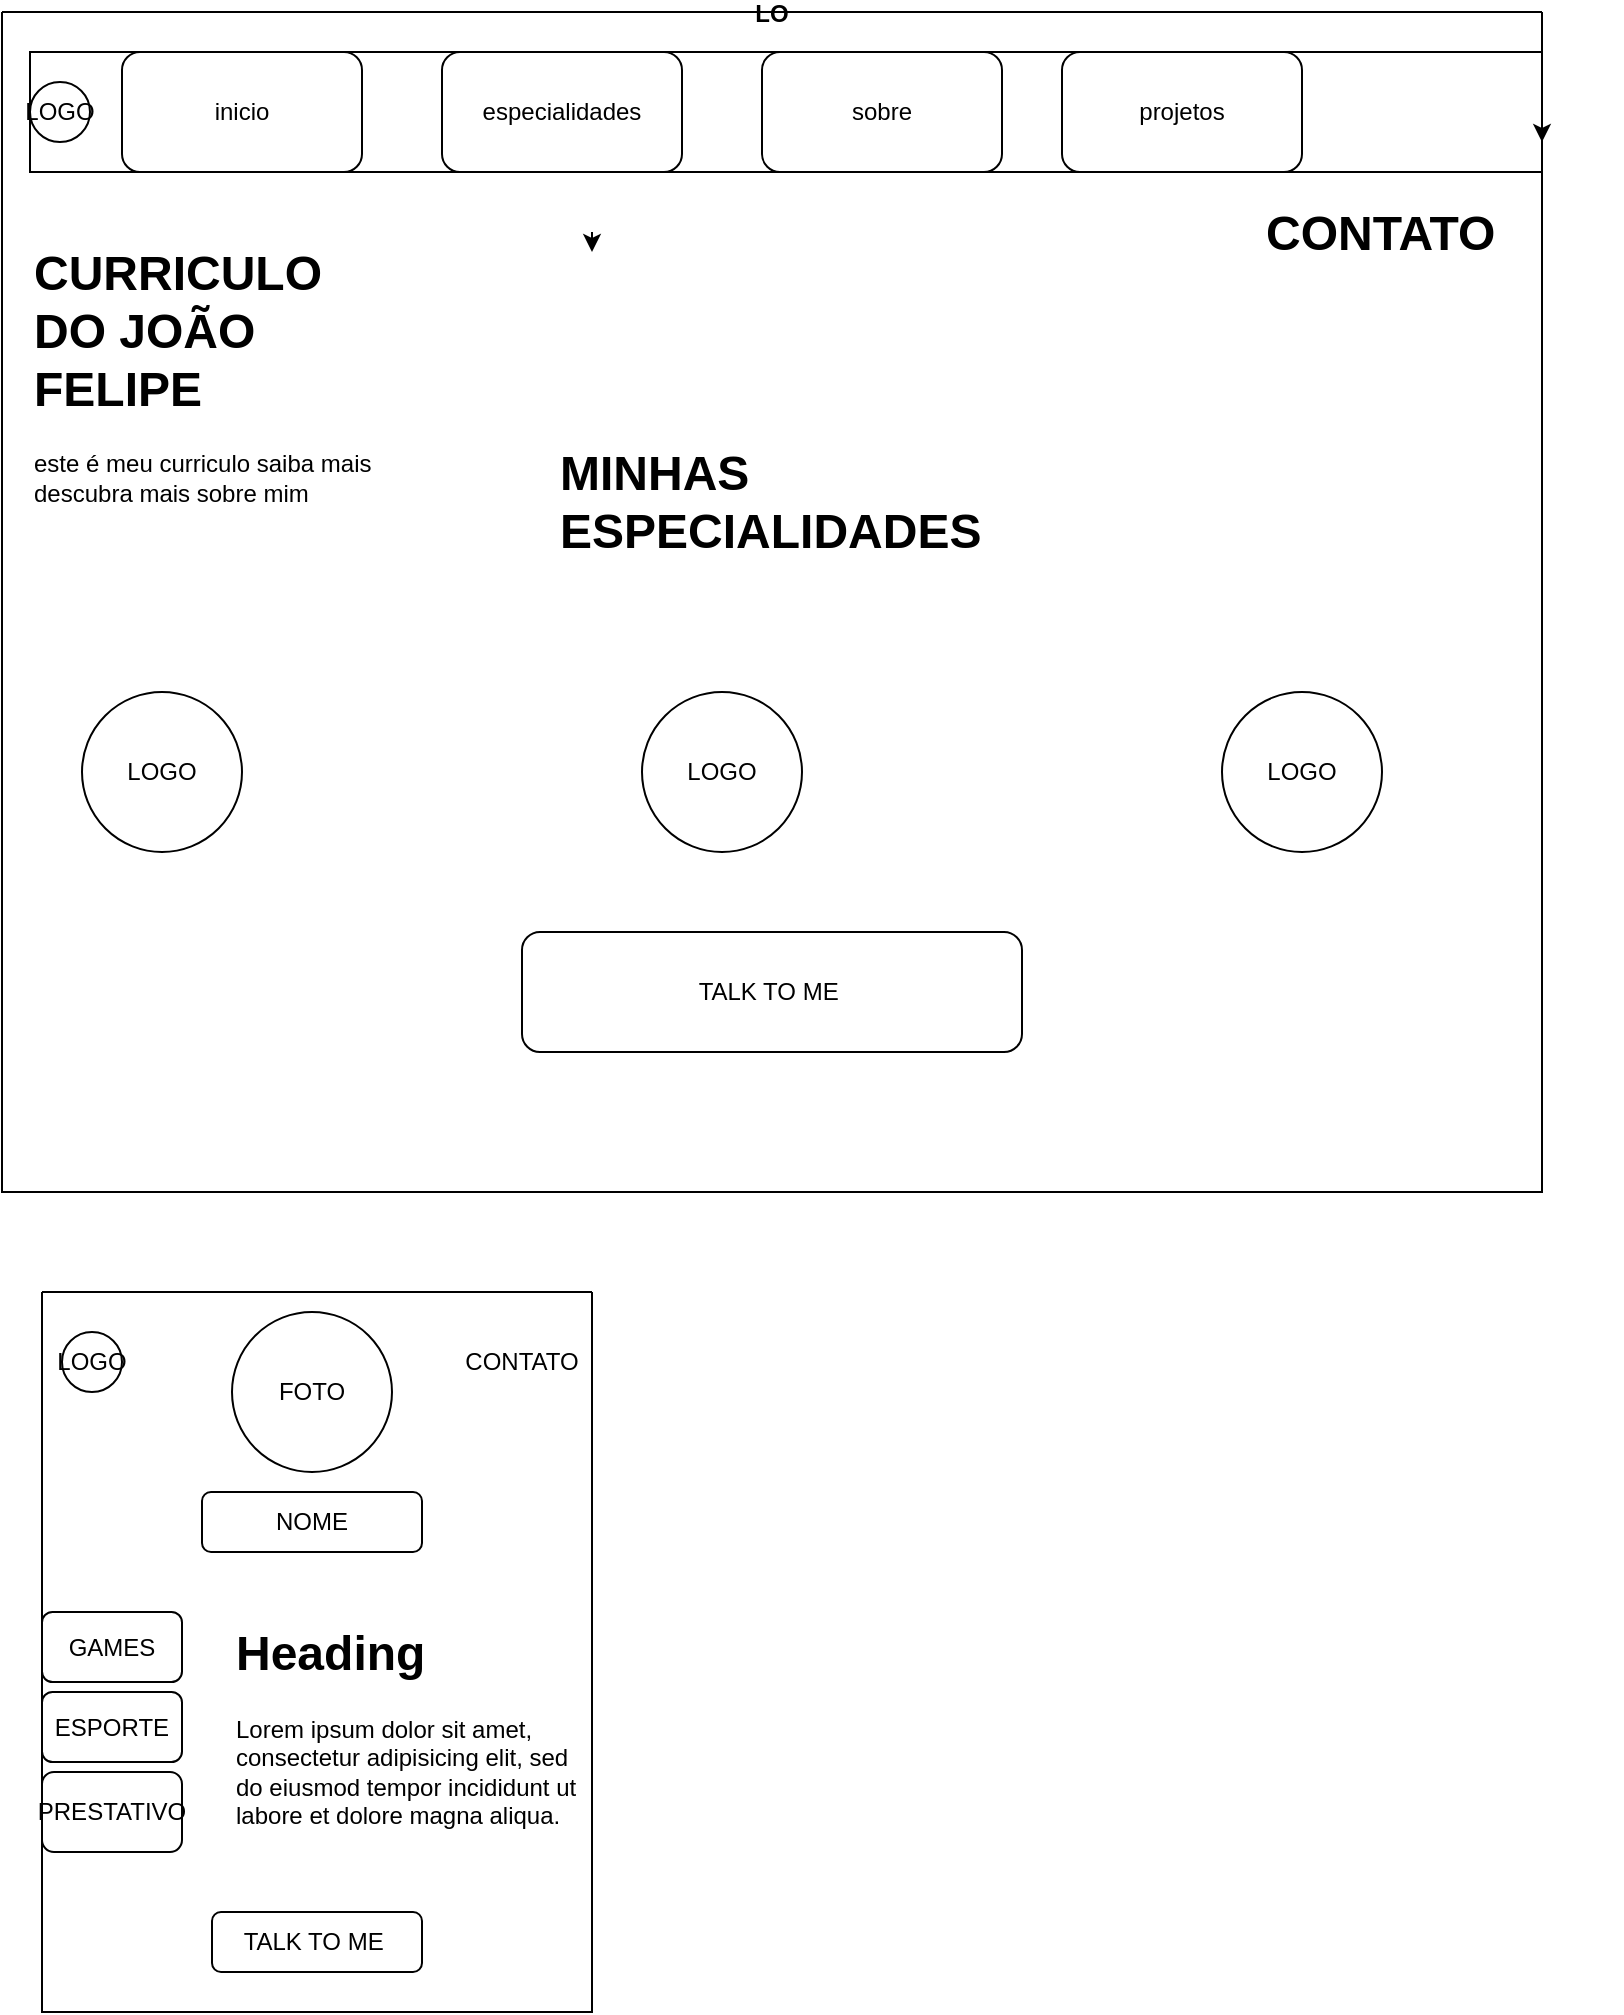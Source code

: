 <mxfile version="24.2.5" type="github">
  <diagram name="Página-1" id="_eRb91czZBi3FAyCLo-z">
    <mxGraphModel dx="1434" dy="1941" grid="1" gridSize="10" guides="1" tooltips="1" connect="1" arrows="1" fold="1" page="1" pageScale="1" pageWidth="827" pageHeight="1169" math="0" shadow="0">
      <root>
        <mxCell id="0" />
        <mxCell id="1" parent="0" />
        <mxCell id="iFTuuZZdr7GN9IokqJiz-6" style="edgeStyle=orthogonalEdgeStyle;rounded=0;orthogonalLoop=1;jettySize=auto;html=1;exitX=0.5;exitY=0;exitDx=0;exitDy=0;entryX=0.5;entryY=0.25;entryDx=0;entryDy=0;entryPerimeter=0;" edge="1" parent="1">
          <mxGeometry relative="1" as="geometry">
            <mxPoint x="345" y="20" as="sourcePoint" />
            <mxPoint x="345" y="30" as="targetPoint" />
          </mxGeometry>
        </mxCell>
        <mxCell id="iFTuuZZdr7GN9IokqJiz-27" value="LO" style="swimlane;startSize=0;" vertex="1" parent="1">
          <mxGeometry x="50" y="-90" width="770" height="590" as="geometry" />
        </mxCell>
        <mxCell id="iFTuuZZdr7GN9IokqJiz-28" value="" style="rounded=0;whiteSpace=wrap;html=1;" vertex="1" parent="iFTuuZZdr7GN9IokqJiz-27">
          <mxGeometry x="14" y="20" width="756" height="60" as="geometry" />
        </mxCell>
        <mxCell id="iFTuuZZdr7GN9IokqJiz-29" value="especialidades" style="rounded=1;whiteSpace=wrap;html=1;" vertex="1" parent="iFTuuZZdr7GN9IokqJiz-27">
          <mxGeometry x="220" y="20" width="120" height="60" as="geometry" />
        </mxCell>
        <mxCell id="iFTuuZZdr7GN9IokqJiz-30" value="inicio" style="rounded=1;whiteSpace=wrap;html=1;" vertex="1" parent="iFTuuZZdr7GN9IokqJiz-27">
          <mxGeometry x="60" y="20" width="120" height="60" as="geometry" />
        </mxCell>
        <mxCell id="iFTuuZZdr7GN9IokqJiz-31" value="sobre" style="rounded=1;whiteSpace=wrap;html=1;" vertex="1" parent="iFTuuZZdr7GN9IokqJiz-27">
          <mxGeometry x="380" y="20" width="120" height="60" as="geometry" />
        </mxCell>
        <mxCell id="iFTuuZZdr7GN9IokqJiz-33" style="edgeStyle=orthogonalEdgeStyle;rounded=0;orthogonalLoop=1;jettySize=auto;html=1;exitX=1;exitY=0.5;exitDx=0;exitDy=0;entryX=1;entryY=0.75;entryDx=0;entryDy=0;" edge="1" parent="iFTuuZZdr7GN9IokqJiz-27" source="iFTuuZZdr7GN9IokqJiz-28" target="iFTuuZZdr7GN9IokqJiz-28">
          <mxGeometry relative="1" as="geometry" />
        </mxCell>
        <mxCell id="iFTuuZZdr7GN9IokqJiz-34" value="projetos" style="rounded=1;whiteSpace=wrap;html=1;" vertex="1" parent="iFTuuZZdr7GN9IokqJiz-27">
          <mxGeometry x="530" y="20" width="120" height="60" as="geometry" />
        </mxCell>
        <mxCell id="iFTuuZZdr7GN9IokqJiz-35" value="&lt;h1 style=&quot;margin-top: 0px;&quot;&gt;CURRICULO DO JOÃO FELIPE&lt;/h1&gt;&lt;div&gt;este é meu curriculo saiba mais descubra mais sobre mim&lt;/div&gt;&lt;p&gt;&lt;br&gt;&lt;/p&gt;" style="text;html=1;whiteSpace=wrap;overflow=hidden;rounded=0;" vertex="1" parent="iFTuuZZdr7GN9IokqJiz-27">
          <mxGeometry x="14" y="110" width="176" height="160" as="geometry" />
        </mxCell>
        <mxCell id="iFTuuZZdr7GN9IokqJiz-36" value="&lt;h1 style=&quot;margin-top: 0px;&quot;&gt;MINHAS ESPECIALIDADES&lt;/h1&gt;" style="text;html=1;whiteSpace=wrap;overflow=hidden;rounded=0;" vertex="1" parent="iFTuuZZdr7GN9IokqJiz-27">
          <mxGeometry x="277" y="210" width="230" height="70" as="geometry" />
        </mxCell>
        <mxCell id="iFTuuZZdr7GN9IokqJiz-38" value="LOGO" style="ellipse;whiteSpace=wrap;html=1;aspect=fixed;" vertex="1" parent="iFTuuZZdr7GN9IokqJiz-27">
          <mxGeometry x="40" y="340" width="80" height="80" as="geometry" />
        </mxCell>
        <mxCell id="iFTuuZZdr7GN9IokqJiz-39" value="LOGO" style="ellipse;whiteSpace=wrap;html=1;aspect=fixed;" vertex="1" parent="iFTuuZZdr7GN9IokqJiz-27">
          <mxGeometry x="320" y="340" width="80" height="80" as="geometry" />
        </mxCell>
        <mxCell id="iFTuuZZdr7GN9IokqJiz-40" value="LOGO" style="ellipse;whiteSpace=wrap;html=1;aspect=fixed;" vertex="1" parent="iFTuuZZdr7GN9IokqJiz-27">
          <mxGeometry x="610" y="340" width="80" height="80" as="geometry" />
        </mxCell>
        <mxCell id="iFTuuZZdr7GN9IokqJiz-41" value="TALK TO ME&amp;nbsp;" style="rounded=1;whiteSpace=wrap;html=1;" vertex="1" parent="iFTuuZZdr7GN9IokqJiz-27">
          <mxGeometry x="260" y="460" width="250" height="60" as="geometry" />
        </mxCell>
        <mxCell id="iFTuuZZdr7GN9IokqJiz-42" value="&lt;h1 style=&quot;margin-top: 0px;&quot;&gt;CONTATO&lt;/h1&gt;" style="text;html=1;whiteSpace=wrap;overflow=hidden;rounded=0;" vertex="1" parent="iFTuuZZdr7GN9IokqJiz-27">
          <mxGeometry x="630" y="90" width="180" height="120" as="geometry" />
        </mxCell>
        <mxCell id="iFTuuZZdr7GN9IokqJiz-43" value="LOGO" style="ellipse;whiteSpace=wrap;html=1;aspect=fixed;" vertex="1" parent="iFTuuZZdr7GN9IokqJiz-27">
          <mxGeometry x="14" y="35" width="30" height="30" as="geometry" />
        </mxCell>
        <mxCell id="iFTuuZZdr7GN9IokqJiz-44" value="" style="swimlane;startSize=0;" vertex="1" parent="1">
          <mxGeometry x="70" y="550" width="275" height="360" as="geometry" />
        </mxCell>
        <mxCell id="iFTuuZZdr7GN9IokqJiz-45" value="FOTO" style="ellipse;whiteSpace=wrap;html=1;aspect=fixed;" vertex="1" parent="iFTuuZZdr7GN9IokqJiz-44">
          <mxGeometry x="95" y="10" width="80" height="80" as="geometry" />
        </mxCell>
        <mxCell id="iFTuuZZdr7GN9IokqJiz-46" value="LOGO" style="ellipse;whiteSpace=wrap;html=1;aspect=fixed;" vertex="1" parent="iFTuuZZdr7GN9IokqJiz-44">
          <mxGeometry x="10" y="20" width="30" height="30" as="geometry" />
        </mxCell>
        <mxCell id="iFTuuZZdr7GN9IokqJiz-47" value="NOME" style="rounded=1;whiteSpace=wrap;html=1;" vertex="1" parent="iFTuuZZdr7GN9IokqJiz-44">
          <mxGeometry x="80" y="100" width="110" height="30" as="geometry" />
        </mxCell>
        <mxCell id="iFTuuZZdr7GN9IokqJiz-48" value="GAMES" style="rounded=1;whiteSpace=wrap;html=1;" vertex="1" parent="iFTuuZZdr7GN9IokqJiz-44">
          <mxGeometry y="160" width="70" height="35" as="geometry" />
        </mxCell>
        <mxCell id="iFTuuZZdr7GN9IokqJiz-49" value="ESPORTE" style="rounded=1;whiteSpace=wrap;html=1;" vertex="1" parent="iFTuuZZdr7GN9IokqJiz-44">
          <mxGeometry y="200" width="70" height="35" as="geometry" />
        </mxCell>
        <mxCell id="iFTuuZZdr7GN9IokqJiz-50" value="PRESTATIVO" style="rounded=1;whiteSpace=wrap;html=1;" vertex="1" parent="iFTuuZZdr7GN9IokqJiz-44">
          <mxGeometry y="240" width="70" height="40" as="geometry" />
        </mxCell>
        <mxCell id="iFTuuZZdr7GN9IokqJiz-52" value="TALK TO ME&amp;nbsp;" style="rounded=1;whiteSpace=wrap;html=1;" vertex="1" parent="iFTuuZZdr7GN9IokqJiz-44">
          <mxGeometry x="85" y="310" width="105" height="30" as="geometry" />
        </mxCell>
        <mxCell id="iFTuuZZdr7GN9IokqJiz-53" value="&lt;h1 style=&quot;margin-top: 0px;&quot;&gt;Heading&lt;/h1&gt;&lt;p&gt;Lorem ipsum dolor sit amet, consectetur adipisicing elit, sed do eiusmod tempor incididunt ut labore et dolore magna aliqua.&lt;/p&gt;" style="text;html=1;whiteSpace=wrap;overflow=hidden;rounded=0;" vertex="1" parent="iFTuuZZdr7GN9IokqJiz-44">
          <mxGeometry x="95" y="160" width="180" height="120" as="geometry" />
        </mxCell>
        <mxCell id="iFTuuZZdr7GN9IokqJiz-54" value="CONTATO" style="text;html=1;align=center;verticalAlign=middle;whiteSpace=wrap;rounded=0;" vertex="1" parent="iFTuuZZdr7GN9IokqJiz-44">
          <mxGeometry x="210" y="20" width="60" height="30" as="geometry" />
        </mxCell>
      </root>
    </mxGraphModel>
  </diagram>
</mxfile>
